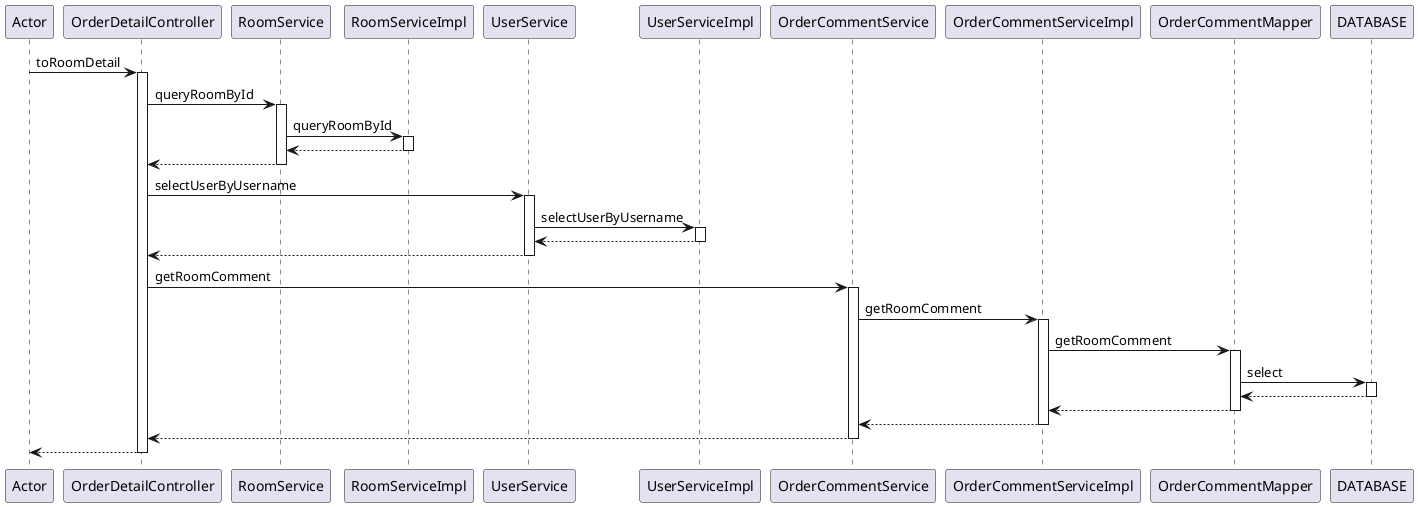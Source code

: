 @startuml
participant Actor
Actor -> OrderDetailController : toRoomDetail
activate OrderDetailController
OrderDetailController -> RoomService : queryRoomById
activate RoomService
RoomService -> RoomServiceImpl : queryRoomById
activate RoomServiceImpl
RoomServiceImpl --> RoomService
deactivate RoomServiceImpl
RoomService --> OrderDetailController
deactivate RoomService
OrderDetailController -> UserService : selectUserByUsername
activate UserService
UserService -> UserServiceImpl : selectUserByUsername
activate UserServiceImpl
UserServiceImpl --> UserService
deactivate UserServiceImpl
UserService --> OrderDetailController
deactivate UserService
OrderDetailController -> OrderCommentService : getRoomComment
activate OrderCommentService
OrderCommentService -> OrderCommentServiceImpl : getRoomComment
activate OrderCommentServiceImpl
OrderCommentServiceImpl -> OrderCommentMapper : getRoomComment
activate OrderCommentMapper
OrderCommentMapper -> DATABASE : select
activate DATABASE
DATABASE --> OrderCommentMapper
deactivate DATABASE
OrderCommentMapper --> OrderCommentServiceImpl
deactivate OrderCommentMapper
OrderCommentServiceImpl --> OrderCommentService
deactivate OrderCommentServiceImpl
OrderCommentService --> OrderDetailController
deactivate OrderCommentService
return
@enduml